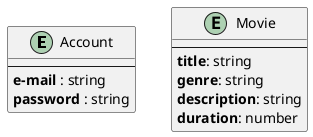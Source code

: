 @startuml

entity "Account" as e1 {
    --
    **e-mail** : string
    **password** : string
}

entity "Movie" as e3 {
    --
    **title**: string
    **genre**: string
    **description**: string
    **duration**: number
}

' e1 e3

@enduml